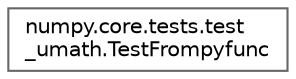 digraph "Graphical Class Hierarchy"
{
 // LATEX_PDF_SIZE
  bgcolor="transparent";
  edge [fontname=Helvetica,fontsize=10,labelfontname=Helvetica,labelfontsize=10];
  node [fontname=Helvetica,fontsize=10,shape=box,height=0.2,width=0.4];
  rankdir="LR";
  Node0 [id="Node000000",label="numpy.core.tests.test\l_umath.TestFrompyfunc",height=0.2,width=0.4,color="grey40", fillcolor="white", style="filled",URL="$d5/ddd/classnumpy_1_1core_1_1tests_1_1test__umath_1_1TestFrompyfunc.html",tooltip=" "];
}
